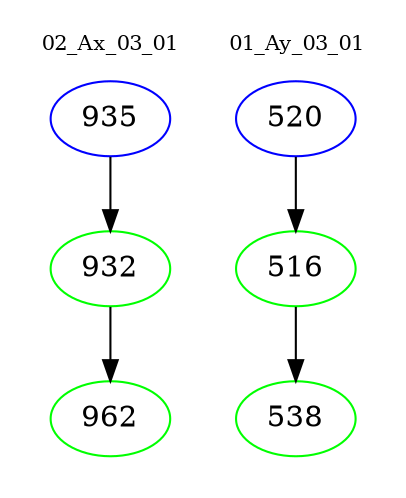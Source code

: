 digraph{
subgraph cluster_0 {
color = white
label = "02_Ax_03_01";
fontsize=10;
T0_935 [label="935", color="blue"]
T0_935 -> T0_932 [color="black"]
T0_932 [label="932", color="green"]
T0_932 -> T0_962 [color="black"]
T0_962 [label="962", color="green"]
}
subgraph cluster_1 {
color = white
label = "01_Ay_03_01";
fontsize=10;
T1_520 [label="520", color="blue"]
T1_520 -> T1_516 [color="black"]
T1_516 [label="516", color="green"]
T1_516 -> T1_538 [color="black"]
T1_538 [label="538", color="green"]
}
}

